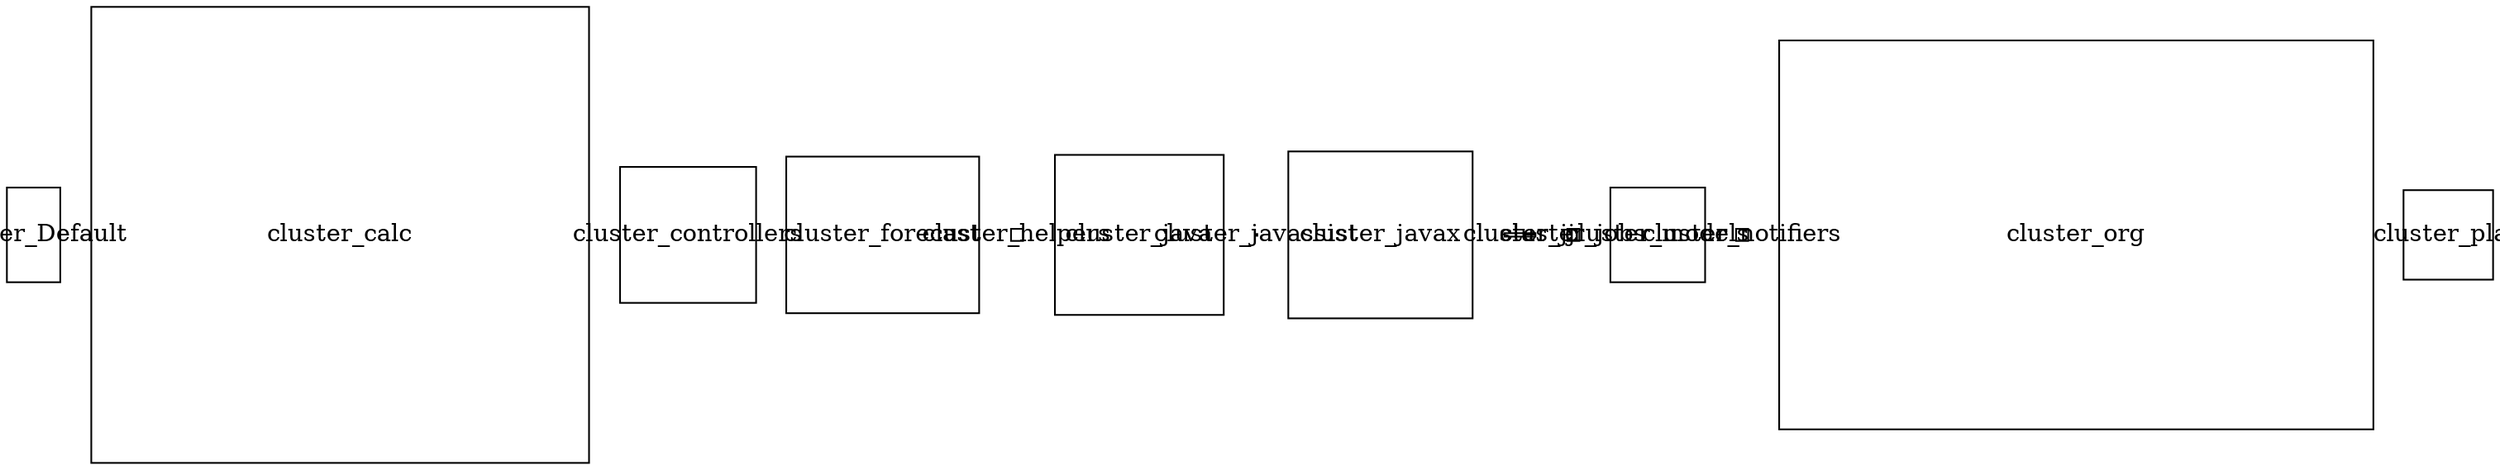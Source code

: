 digraph G {
    cluster_Default [ shape=rectangle,width=0.430555555556,height=0.763888888889,fixedsize=true,id=54832,type="node" ];
    cluster_calc [ shape=rectangle,width=4.01388888889,height=3.68055555556,fixedsize=true,id=54838,type="node" ];
    cluster_controllers [ shape=rectangle,width=1.09722222222,height=1.09722222222,fixedsize=true,id=54917,type="node" ];
    cluster_forecast [ shape=rectangle,width=1.55555555556,height=1.26388888889,fixedsize=true,id=54930,type="node" ];
    cluster_helpers [ shape=rectangle,width=0.0972222222222,height=0.0972222222222,fixedsize=true,id=54947,type="node" ];
    cluster_java [ shape=rectangle,width=1.36111111111,height=1.29166666667,fixedsize=true,id=54949,type="node" ];
    cluster_javassist [ shape=rectangle,width=0.0138888888889,height=0.0138888888889,fixedsize=true,id=54974,type="node" ];
    cluster_javax [ shape=rectangle,width=1.48611111111,height=1.34722222222,fixedsize=true,id=54976,type="node" ];
    cluster_jj [ shape=rectangle,width=0.25,height=0.0277777777778,fixedsize=true,id=55010,type="node" ];
    cluster_jobs [ shape=rectangle,width=0.0972222222222,height=0.0972222222222,fixedsize=true,id=55020,type="node" ];
    cluster_models [ shape=rectangle,width=0.763888888889,height=0.763888888889,fixedsize=true,id=55022,type="node" ];
    cluster_notifiers [ shape=rectangle,width=0.0972222222222,height=0.0972222222222,fixedsize=true,id=55031,type="node" ];
    cluster_org [ shape=rectangle,width=4.79166666667,height=3.13888888889,fixedsize=true,id=55033,type="node" ];
    cluster_play [ shape=rectangle,width=0.722222222222,height=0.722222222222,fixedsize=true,id=55156,type="node" ];
}
